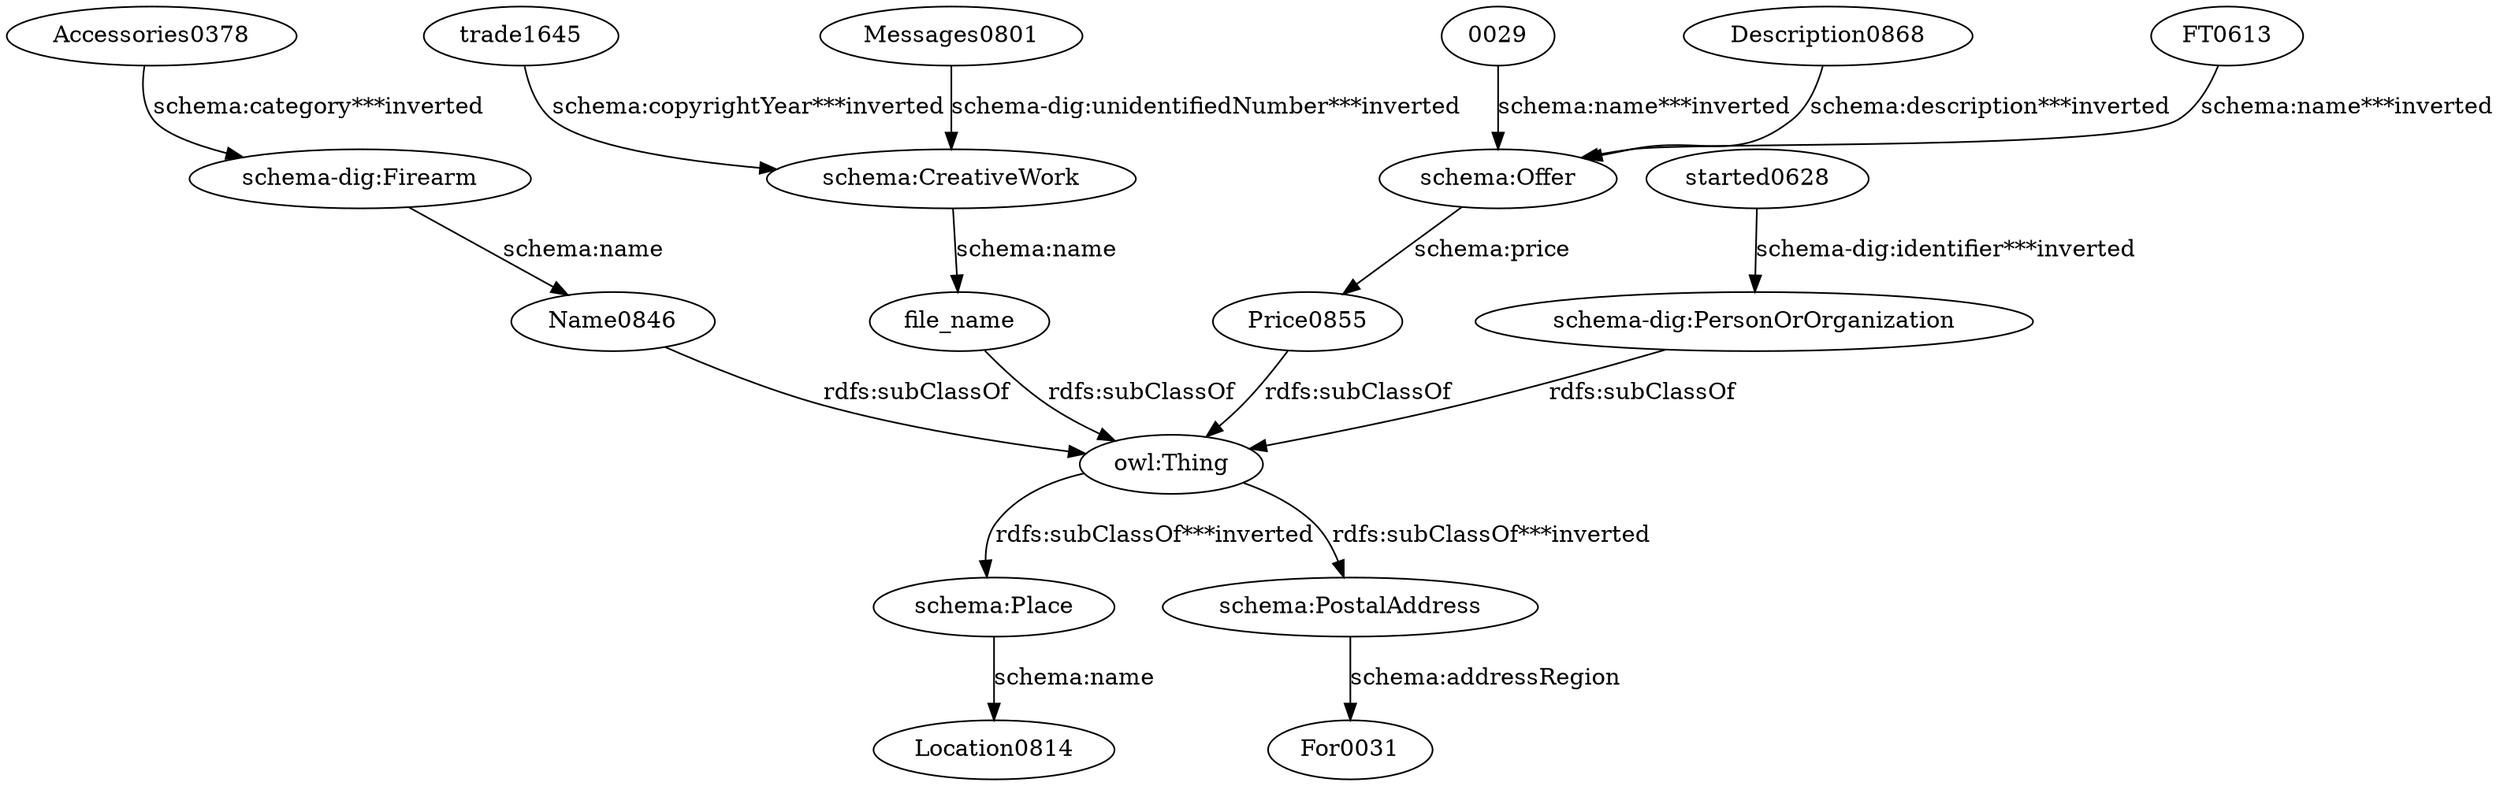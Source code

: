 digraph {
  "0029" [type=attribute_name,label="0029"]
  "schema:Offer1" [type=class_uri,label="schema:Offer"]
  Accessories0378 [type=attribute_name,label=Accessories0378]
  "schema-dig:Firearm1" [type=class_uri,label="schema-dig:Firearm"]
  Description0868 [type=attribute_name,label=Description0868]
  FT0613 [type=attribute_name,label=FT0613]
  Messages0801 [type=attribute_name,label=Messages0801]
  "schema:CreativeWork1" [type=class_uri,label="schema:CreativeWork"]
  Name0846 [type=attribute_name,label=Name0846]
  "owl:Thing" [type=special,label="owl:Thing"]
  Price0855 [type=attribute_name,label=Price0855]
  file_name [type=attribute_name,label=file_name]
  "schema:Place1" [type=class_uri,label="schema:Place"]
  "schema:PostalAddress1" [type=class_uri,label="schema:PostalAddress"]
  "schema-dig:PersonOrOrganization1" [type=class_uri,label="schema-dig:PersonOrOrganization"]
  Location0814 [type=attribute_name,label=Location0814]
  For0031 [type=attribute_name,label=For0031]
  started0628 [type=attribute_name,label=started0628]
  trade1645 [type=attribute_name,label=trade1645]
  "0029" -> "schema:Offer1" [type=st_property_uri,label="schema:name***inverted"]
  Accessories0378 -> "schema-dig:Firearm1" [type=st_property_uri,label="schema:category***inverted"]
  Description0868 -> "schema:Offer1" [type=st_property_uri,label="schema:description***inverted"]
  FT0613 -> "schema:Offer1" [type=st_property_uri,label="schema:name***inverted"]
  Messages0801 -> "schema:CreativeWork1" [type=st_property_uri,label="schema-dig:unidentifiedNumber***inverted"]
  Name0846 -> "owl:Thing" [label="rdfs:subClassOf",type=inherited]
  Price0855 -> "owl:Thing" [label="rdfs:subClassOf",type=inherited]
  file_name -> "owl:Thing" [label="rdfs:subClassOf",type=inherited]
  "owl:Thing" -> "schema:Place1" [type=inherited,label="rdfs:subClassOf***inverted"]
  "owl:Thing" -> "schema:PostalAddress1" [type=inherited,label="rdfs:subClassOf***inverted"]
  "schema-dig:Firearm1" -> Name0846 [label="schema:name",type=st_property_uri]
  "schema-dig:PersonOrOrganization1" -> "owl:Thing" [label="rdfs:subClassOf",type=inherited]
  "schema:CreativeWork1" -> file_name [label="schema:name",type=st_property_uri]
  "schema:Offer1" -> Price0855 [label="schema:price",type=st_property_uri]
  "schema:Place1" -> Location0814 [label="schema:name",type=st_property_uri]
  "schema:PostalAddress1" -> For0031 [label="schema:addressRegion",type=st_property_uri]
  started0628 -> "schema-dig:PersonOrOrganization1" [type=st_property_uri,label="schema-dig:identifier***inverted"]
  trade1645 -> "schema:CreativeWork1" [type=st_property_uri,label="schema:copyrightYear***inverted"]
}
